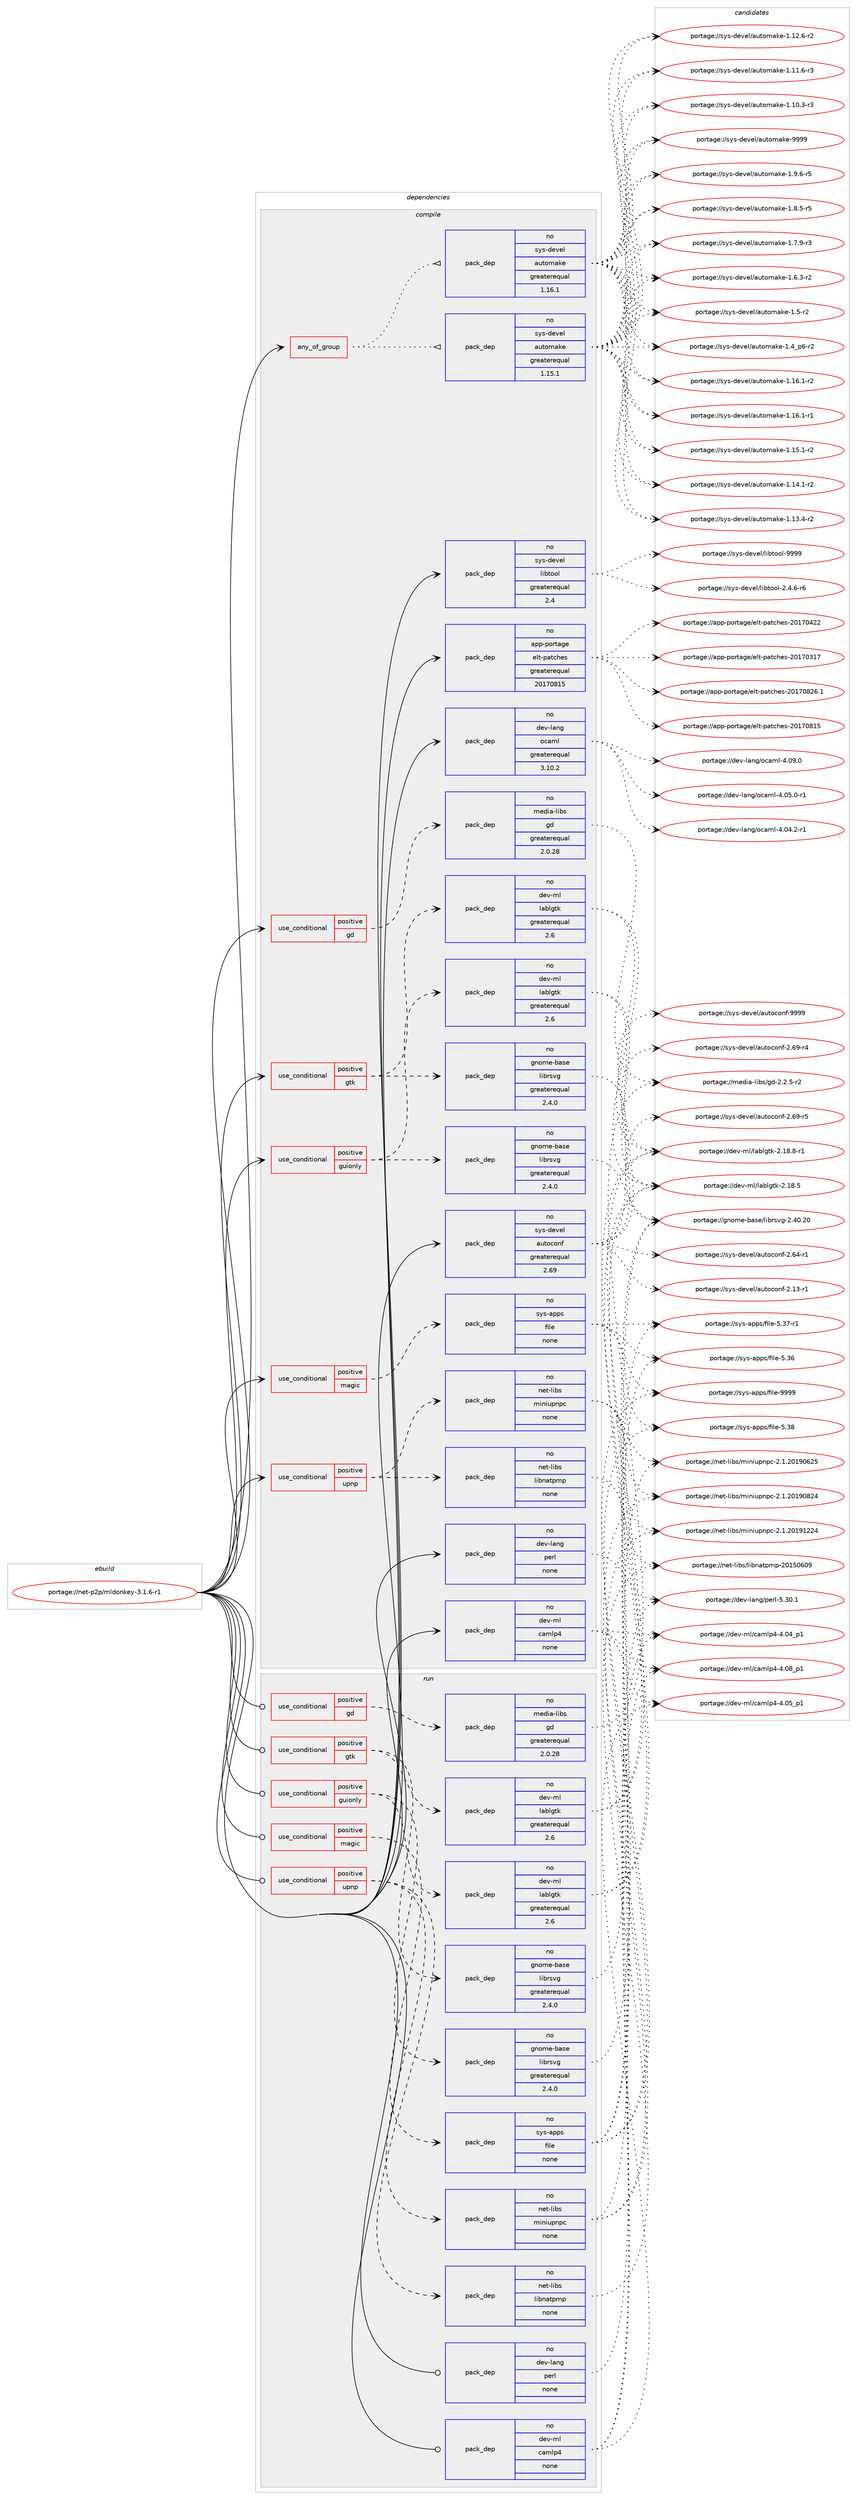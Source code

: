 digraph prolog {

# *************
# Graph options
# *************

newrank=true;
concentrate=true;
compound=true;
graph [rankdir=LR,fontname=Helvetica,fontsize=10,ranksep=1.5];#, ranksep=2.5, nodesep=0.2];
edge  [arrowhead=vee];
node  [fontname=Helvetica,fontsize=10];

# **********
# The ebuild
# **********

subgraph cluster_leftcol {
color=gray;
rank=same;
label=<<i>ebuild</i>>;
id [label="portage://net-p2p/mldonkey-3.1.6-r1", color=red, width=4, href="../net-p2p/mldonkey-3.1.6-r1.svg"];
}

# ****************
# The dependencies
# ****************

subgraph cluster_midcol {
color=gray;
label=<<i>dependencies</i>>;
subgraph cluster_compile {
fillcolor="#eeeeee";
style=filled;
label=<<i>compile</i>>;
subgraph any1827 {
dependency116496 [label=<<TABLE BORDER="0" CELLBORDER="1" CELLSPACING="0" CELLPADDING="4"><TR><TD CELLPADDING="10">any_of_group</TD></TR></TABLE>>, shape=none, color=red];subgraph pack90839 {
dependency116497 [label=<<TABLE BORDER="0" CELLBORDER="1" CELLSPACING="0" CELLPADDING="4" WIDTH="220"><TR><TD ROWSPAN="6" CELLPADDING="30">pack_dep</TD></TR><TR><TD WIDTH="110">no</TD></TR><TR><TD>sys-devel</TD></TR><TR><TD>automake</TD></TR><TR><TD>greaterequal</TD></TR><TR><TD>1.16.1</TD></TR></TABLE>>, shape=none, color=blue];
}
dependency116496:e -> dependency116497:w [weight=20,style="dotted",arrowhead="oinv"];
subgraph pack90840 {
dependency116498 [label=<<TABLE BORDER="0" CELLBORDER="1" CELLSPACING="0" CELLPADDING="4" WIDTH="220"><TR><TD ROWSPAN="6" CELLPADDING="30">pack_dep</TD></TR><TR><TD WIDTH="110">no</TD></TR><TR><TD>sys-devel</TD></TR><TR><TD>automake</TD></TR><TR><TD>greaterequal</TD></TR><TR><TD>1.15.1</TD></TR></TABLE>>, shape=none, color=blue];
}
dependency116496:e -> dependency116498:w [weight=20,style="dotted",arrowhead="oinv"];
}
id:e -> dependency116496:w [weight=20,style="solid",arrowhead="vee"];
subgraph cond23731 {
dependency116499 [label=<<TABLE BORDER="0" CELLBORDER="1" CELLSPACING="0" CELLPADDING="4"><TR><TD ROWSPAN="3" CELLPADDING="10">use_conditional</TD></TR><TR><TD>positive</TD></TR><TR><TD>gd</TD></TR></TABLE>>, shape=none, color=red];
subgraph pack90841 {
dependency116500 [label=<<TABLE BORDER="0" CELLBORDER="1" CELLSPACING="0" CELLPADDING="4" WIDTH="220"><TR><TD ROWSPAN="6" CELLPADDING="30">pack_dep</TD></TR><TR><TD WIDTH="110">no</TD></TR><TR><TD>media-libs</TD></TR><TR><TD>gd</TD></TR><TR><TD>greaterequal</TD></TR><TR><TD>2.0.28</TD></TR></TABLE>>, shape=none, color=blue];
}
dependency116499:e -> dependency116500:w [weight=20,style="dashed",arrowhead="vee"];
}
id:e -> dependency116499:w [weight=20,style="solid",arrowhead="vee"];
subgraph cond23732 {
dependency116501 [label=<<TABLE BORDER="0" CELLBORDER="1" CELLSPACING="0" CELLPADDING="4"><TR><TD ROWSPAN="3" CELLPADDING="10">use_conditional</TD></TR><TR><TD>positive</TD></TR><TR><TD>gtk</TD></TR></TABLE>>, shape=none, color=red];
subgraph pack90842 {
dependency116502 [label=<<TABLE BORDER="0" CELLBORDER="1" CELLSPACING="0" CELLPADDING="4" WIDTH="220"><TR><TD ROWSPAN="6" CELLPADDING="30">pack_dep</TD></TR><TR><TD WIDTH="110">no</TD></TR><TR><TD>gnome-base</TD></TR><TR><TD>librsvg</TD></TR><TR><TD>greaterequal</TD></TR><TR><TD>2.4.0</TD></TR></TABLE>>, shape=none, color=blue];
}
dependency116501:e -> dependency116502:w [weight=20,style="dashed",arrowhead="vee"];
subgraph pack90843 {
dependency116503 [label=<<TABLE BORDER="0" CELLBORDER="1" CELLSPACING="0" CELLPADDING="4" WIDTH="220"><TR><TD ROWSPAN="6" CELLPADDING="30">pack_dep</TD></TR><TR><TD WIDTH="110">no</TD></TR><TR><TD>dev-ml</TD></TR><TR><TD>lablgtk</TD></TR><TR><TD>greaterequal</TD></TR><TR><TD>2.6</TD></TR></TABLE>>, shape=none, color=blue];
}
dependency116501:e -> dependency116503:w [weight=20,style="dashed",arrowhead="vee"];
}
id:e -> dependency116501:w [weight=20,style="solid",arrowhead="vee"];
subgraph cond23733 {
dependency116504 [label=<<TABLE BORDER="0" CELLBORDER="1" CELLSPACING="0" CELLPADDING="4"><TR><TD ROWSPAN="3" CELLPADDING="10">use_conditional</TD></TR><TR><TD>positive</TD></TR><TR><TD>guionly</TD></TR></TABLE>>, shape=none, color=red];
subgraph pack90844 {
dependency116505 [label=<<TABLE BORDER="0" CELLBORDER="1" CELLSPACING="0" CELLPADDING="4" WIDTH="220"><TR><TD ROWSPAN="6" CELLPADDING="30">pack_dep</TD></TR><TR><TD WIDTH="110">no</TD></TR><TR><TD>gnome-base</TD></TR><TR><TD>librsvg</TD></TR><TR><TD>greaterequal</TD></TR><TR><TD>2.4.0</TD></TR></TABLE>>, shape=none, color=blue];
}
dependency116504:e -> dependency116505:w [weight=20,style="dashed",arrowhead="vee"];
subgraph pack90845 {
dependency116506 [label=<<TABLE BORDER="0" CELLBORDER="1" CELLSPACING="0" CELLPADDING="4" WIDTH="220"><TR><TD ROWSPAN="6" CELLPADDING="30">pack_dep</TD></TR><TR><TD WIDTH="110">no</TD></TR><TR><TD>dev-ml</TD></TR><TR><TD>lablgtk</TD></TR><TR><TD>greaterequal</TD></TR><TR><TD>2.6</TD></TR></TABLE>>, shape=none, color=blue];
}
dependency116504:e -> dependency116506:w [weight=20,style="dashed",arrowhead="vee"];
}
id:e -> dependency116504:w [weight=20,style="solid",arrowhead="vee"];
subgraph cond23734 {
dependency116507 [label=<<TABLE BORDER="0" CELLBORDER="1" CELLSPACING="0" CELLPADDING="4"><TR><TD ROWSPAN="3" CELLPADDING="10">use_conditional</TD></TR><TR><TD>positive</TD></TR><TR><TD>magic</TD></TR></TABLE>>, shape=none, color=red];
subgraph pack90846 {
dependency116508 [label=<<TABLE BORDER="0" CELLBORDER="1" CELLSPACING="0" CELLPADDING="4" WIDTH="220"><TR><TD ROWSPAN="6" CELLPADDING="30">pack_dep</TD></TR><TR><TD WIDTH="110">no</TD></TR><TR><TD>sys-apps</TD></TR><TR><TD>file</TD></TR><TR><TD>none</TD></TR><TR><TD></TD></TR></TABLE>>, shape=none, color=blue];
}
dependency116507:e -> dependency116508:w [weight=20,style="dashed",arrowhead="vee"];
}
id:e -> dependency116507:w [weight=20,style="solid",arrowhead="vee"];
subgraph cond23735 {
dependency116509 [label=<<TABLE BORDER="0" CELLBORDER="1" CELLSPACING="0" CELLPADDING="4"><TR><TD ROWSPAN="3" CELLPADDING="10">use_conditional</TD></TR><TR><TD>positive</TD></TR><TR><TD>upnp</TD></TR></TABLE>>, shape=none, color=red];
subgraph pack90847 {
dependency116510 [label=<<TABLE BORDER="0" CELLBORDER="1" CELLSPACING="0" CELLPADDING="4" WIDTH="220"><TR><TD ROWSPAN="6" CELLPADDING="30">pack_dep</TD></TR><TR><TD WIDTH="110">no</TD></TR><TR><TD>net-libs</TD></TR><TR><TD>miniupnpc</TD></TR><TR><TD>none</TD></TR><TR><TD></TD></TR></TABLE>>, shape=none, color=blue];
}
dependency116509:e -> dependency116510:w [weight=20,style="dashed",arrowhead="vee"];
subgraph pack90848 {
dependency116511 [label=<<TABLE BORDER="0" CELLBORDER="1" CELLSPACING="0" CELLPADDING="4" WIDTH="220"><TR><TD ROWSPAN="6" CELLPADDING="30">pack_dep</TD></TR><TR><TD WIDTH="110">no</TD></TR><TR><TD>net-libs</TD></TR><TR><TD>libnatpmp</TD></TR><TR><TD>none</TD></TR><TR><TD></TD></TR></TABLE>>, shape=none, color=blue];
}
dependency116509:e -> dependency116511:w [weight=20,style="dashed",arrowhead="vee"];
}
id:e -> dependency116509:w [weight=20,style="solid",arrowhead="vee"];
subgraph pack90849 {
dependency116512 [label=<<TABLE BORDER="0" CELLBORDER="1" CELLSPACING="0" CELLPADDING="4" WIDTH="220"><TR><TD ROWSPAN="6" CELLPADDING="30">pack_dep</TD></TR><TR><TD WIDTH="110">no</TD></TR><TR><TD>app-portage</TD></TR><TR><TD>elt-patches</TD></TR><TR><TD>greaterequal</TD></TR><TR><TD>20170815</TD></TR></TABLE>>, shape=none, color=blue];
}
id:e -> dependency116512:w [weight=20,style="solid",arrowhead="vee"];
subgraph pack90850 {
dependency116513 [label=<<TABLE BORDER="0" CELLBORDER="1" CELLSPACING="0" CELLPADDING="4" WIDTH="220"><TR><TD ROWSPAN="6" CELLPADDING="30">pack_dep</TD></TR><TR><TD WIDTH="110">no</TD></TR><TR><TD>dev-lang</TD></TR><TR><TD>ocaml</TD></TR><TR><TD>greaterequal</TD></TR><TR><TD>3.10.2</TD></TR></TABLE>>, shape=none, color=blue];
}
id:e -> dependency116513:w [weight=20,style="solid",arrowhead="vee"];
subgraph pack90851 {
dependency116514 [label=<<TABLE BORDER="0" CELLBORDER="1" CELLSPACING="0" CELLPADDING="4" WIDTH="220"><TR><TD ROWSPAN="6" CELLPADDING="30">pack_dep</TD></TR><TR><TD WIDTH="110">no</TD></TR><TR><TD>dev-lang</TD></TR><TR><TD>perl</TD></TR><TR><TD>none</TD></TR><TR><TD></TD></TR></TABLE>>, shape=none, color=blue];
}
id:e -> dependency116514:w [weight=20,style="solid",arrowhead="vee"];
subgraph pack90852 {
dependency116515 [label=<<TABLE BORDER="0" CELLBORDER="1" CELLSPACING="0" CELLPADDING="4" WIDTH="220"><TR><TD ROWSPAN="6" CELLPADDING="30">pack_dep</TD></TR><TR><TD WIDTH="110">no</TD></TR><TR><TD>dev-ml</TD></TR><TR><TD>camlp4</TD></TR><TR><TD>none</TD></TR><TR><TD></TD></TR></TABLE>>, shape=none, color=blue];
}
id:e -> dependency116515:w [weight=20,style="solid",arrowhead="vee"];
subgraph pack90853 {
dependency116516 [label=<<TABLE BORDER="0" CELLBORDER="1" CELLSPACING="0" CELLPADDING="4" WIDTH="220"><TR><TD ROWSPAN="6" CELLPADDING="30">pack_dep</TD></TR><TR><TD WIDTH="110">no</TD></TR><TR><TD>sys-devel</TD></TR><TR><TD>autoconf</TD></TR><TR><TD>greaterequal</TD></TR><TR><TD>2.69</TD></TR></TABLE>>, shape=none, color=blue];
}
id:e -> dependency116516:w [weight=20,style="solid",arrowhead="vee"];
subgraph pack90854 {
dependency116517 [label=<<TABLE BORDER="0" CELLBORDER="1" CELLSPACING="0" CELLPADDING="4" WIDTH="220"><TR><TD ROWSPAN="6" CELLPADDING="30">pack_dep</TD></TR><TR><TD WIDTH="110">no</TD></TR><TR><TD>sys-devel</TD></TR><TR><TD>libtool</TD></TR><TR><TD>greaterequal</TD></TR><TR><TD>2.4</TD></TR></TABLE>>, shape=none, color=blue];
}
id:e -> dependency116517:w [weight=20,style="solid",arrowhead="vee"];
}
subgraph cluster_compileandrun {
fillcolor="#eeeeee";
style=filled;
label=<<i>compile and run</i>>;
}
subgraph cluster_run {
fillcolor="#eeeeee";
style=filled;
label=<<i>run</i>>;
subgraph cond23736 {
dependency116518 [label=<<TABLE BORDER="0" CELLBORDER="1" CELLSPACING="0" CELLPADDING="4"><TR><TD ROWSPAN="3" CELLPADDING="10">use_conditional</TD></TR><TR><TD>positive</TD></TR><TR><TD>gd</TD></TR></TABLE>>, shape=none, color=red];
subgraph pack90855 {
dependency116519 [label=<<TABLE BORDER="0" CELLBORDER="1" CELLSPACING="0" CELLPADDING="4" WIDTH="220"><TR><TD ROWSPAN="6" CELLPADDING="30">pack_dep</TD></TR><TR><TD WIDTH="110">no</TD></TR><TR><TD>media-libs</TD></TR><TR><TD>gd</TD></TR><TR><TD>greaterequal</TD></TR><TR><TD>2.0.28</TD></TR></TABLE>>, shape=none, color=blue];
}
dependency116518:e -> dependency116519:w [weight=20,style="dashed",arrowhead="vee"];
}
id:e -> dependency116518:w [weight=20,style="solid",arrowhead="odot"];
subgraph cond23737 {
dependency116520 [label=<<TABLE BORDER="0" CELLBORDER="1" CELLSPACING="0" CELLPADDING="4"><TR><TD ROWSPAN="3" CELLPADDING="10">use_conditional</TD></TR><TR><TD>positive</TD></TR><TR><TD>gtk</TD></TR></TABLE>>, shape=none, color=red];
subgraph pack90856 {
dependency116521 [label=<<TABLE BORDER="0" CELLBORDER="1" CELLSPACING="0" CELLPADDING="4" WIDTH="220"><TR><TD ROWSPAN="6" CELLPADDING="30">pack_dep</TD></TR><TR><TD WIDTH="110">no</TD></TR><TR><TD>gnome-base</TD></TR><TR><TD>librsvg</TD></TR><TR><TD>greaterequal</TD></TR><TR><TD>2.4.0</TD></TR></TABLE>>, shape=none, color=blue];
}
dependency116520:e -> dependency116521:w [weight=20,style="dashed",arrowhead="vee"];
subgraph pack90857 {
dependency116522 [label=<<TABLE BORDER="0" CELLBORDER="1" CELLSPACING="0" CELLPADDING="4" WIDTH="220"><TR><TD ROWSPAN="6" CELLPADDING="30">pack_dep</TD></TR><TR><TD WIDTH="110">no</TD></TR><TR><TD>dev-ml</TD></TR><TR><TD>lablgtk</TD></TR><TR><TD>greaterequal</TD></TR><TR><TD>2.6</TD></TR></TABLE>>, shape=none, color=blue];
}
dependency116520:e -> dependency116522:w [weight=20,style="dashed",arrowhead="vee"];
}
id:e -> dependency116520:w [weight=20,style="solid",arrowhead="odot"];
subgraph cond23738 {
dependency116523 [label=<<TABLE BORDER="0" CELLBORDER="1" CELLSPACING="0" CELLPADDING="4"><TR><TD ROWSPAN="3" CELLPADDING="10">use_conditional</TD></TR><TR><TD>positive</TD></TR><TR><TD>guionly</TD></TR></TABLE>>, shape=none, color=red];
subgraph pack90858 {
dependency116524 [label=<<TABLE BORDER="0" CELLBORDER="1" CELLSPACING="0" CELLPADDING="4" WIDTH="220"><TR><TD ROWSPAN="6" CELLPADDING="30">pack_dep</TD></TR><TR><TD WIDTH="110">no</TD></TR><TR><TD>gnome-base</TD></TR><TR><TD>librsvg</TD></TR><TR><TD>greaterequal</TD></TR><TR><TD>2.4.0</TD></TR></TABLE>>, shape=none, color=blue];
}
dependency116523:e -> dependency116524:w [weight=20,style="dashed",arrowhead="vee"];
subgraph pack90859 {
dependency116525 [label=<<TABLE BORDER="0" CELLBORDER="1" CELLSPACING="0" CELLPADDING="4" WIDTH="220"><TR><TD ROWSPAN="6" CELLPADDING="30">pack_dep</TD></TR><TR><TD WIDTH="110">no</TD></TR><TR><TD>dev-ml</TD></TR><TR><TD>lablgtk</TD></TR><TR><TD>greaterequal</TD></TR><TR><TD>2.6</TD></TR></TABLE>>, shape=none, color=blue];
}
dependency116523:e -> dependency116525:w [weight=20,style="dashed",arrowhead="vee"];
}
id:e -> dependency116523:w [weight=20,style="solid",arrowhead="odot"];
subgraph cond23739 {
dependency116526 [label=<<TABLE BORDER="0" CELLBORDER="1" CELLSPACING="0" CELLPADDING="4"><TR><TD ROWSPAN="3" CELLPADDING="10">use_conditional</TD></TR><TR><TD>positive</TD></TR><TR><TD>magic</TD></TR></TABLE>>, shape=none, color=red];
subgraph pack90860 {
dependency116527 [label=<<TABLE BORDER="0" CELLBORDER="1" CELLSPACING="0" CELLPADDING="4" WIDTH="220"><TR><TD ROWSPAN="6" CELLPADDING="30">pack_dep</TD></TR><TR><TD WIDTH="110">no</TD></TR><TR><TD>sys-apps</TD></TR><TR><TD>file</TD></TR><TR><TD>none</TD></TR><TR><TD></TD></TR></TABLE>>, shape=none, color=blue];
}
dependency116526:e -> dependency116527:w [weight=20,style="dashed",arrowhead="vee"];
}
id:e -> dependency116526:w [weight=20,style="solid",arrowhead="odot"];
subgraph cond23740 {
dependency116528 [label=<<TABLE BORDER="0" CELLBORDER="1" CELLSPACING="0" CELLPADDING="4"><TR><TD ROWSPAN="3" CELLPADDING="10">use_conditional</TD></TR><TR><TD>positive</TD></TR><TR><TD>upnp</TD></TR></TABLE>>, shape=none, color=red];
subgraph pack90861 {
dependency116529 [label=<<TABLE BORDER="0" CELLBORDER="1" CELLSPACING="0" CELLPADDING="4" WIDTH="220"><TR><TD ROWSPAN="6" CELLPADDING="30">pack_dep</TD></TR><TR><TD WIDTH="110">no</TD></TR><TR><TD>net-libs</TD></TR><TR><TD>miniupnpc</TD></TR><TR><TD>none</TD></TR><TR><TD></TD></TR></TABLE>>, shape=none, color=blue];
}
dependency116528:e -> dependency116529:w [weight=20,style="dashed",arrowhead="vee"];
subgraph pack90862 {
dependency116530 [label=<<TABLE BORDER="0" CELLBORDER="1" CELLSPACING="0" CELLPADDING="4" WIDTH="220"><TR><TD ROWSPAN="6" CELLPADDING="30">pack_dep</TD></TR><TR><TD WIDTH="110">no</TD></TR><TR><TD>net-libs</TD></TR><TR><TD>libnatpmp</TD></TR><TR><TD>none</TD></TR><TR><TD></TD></TR></TABLE>>, shape=none, color=blue];
}
dependency116528:e -> dependency116530:w [weight=20,style="dashed",arrowhead="vee"];
}
id:e -> dependency116528:w [weight=20,style="solid",arrowhead="odot"];
subgraph pack90863 {
dependency116531 [label=<<TABLE BORDER="0" CELLBORDER="1" CELLSPACING="0" CELLPADDING="4" WIDTH="220"><TR><TD ROWSPAN="6" CELLPADDING="30">pack_dep</TD></TR><TR><TD WIDTH="110">no</TD></TR><TR><TD>dev-lang</TD></TR><TR><TD>perl</TD></TR><TR><TD>none</TD></TR><TR><TD></TD></TR></TABLE>>, shape=none, color=blue];
}
id:e -> dependency116531:w [weight=20,style="solid",arrowhead="odot"];
subgraph pack90864 {
dependency116532 [label=<<TABLE BORDER="0" CELLBORDER="1" CELLSPACING="0" CELLPADDING="4" WIDTH="220"><TR><TD ROWSPAN="6" CELLPADDING="30">pack_dep</TD></TR><TR><TD WIDTH="110">no</TD></TR><TR><TD>dev-ml</TD></TR><TR><TD>camlp4</TD></TR><TR><TD>none</TD></TR><TR><TD></TD></TR></TABLE>>, shape=none, color=blue];
}
id:e -> dependency116532:w [weight=20,style="solid",arrowhead="odot"];
}
}

# **************
# The candidates
# **************

subgraph cluster_choices {
rank=same;
color=gray;
label=<<i>candidates</i>>;

subgraph choice90839 {
color=black;
nodesep=1;
choice115121115451001011181011084797117116111109971071014557575757 [label="portage://sys-devel/automake-9999", color=red, width=4,href="../sys-devel/automake-9999.svg"];
choice115121115451001011181011084797117116111109971071014549465746544511453 [label="portage://sys-devel/automake-1.9.6-r5", color=red, width=4,href="../sys-devel/automake-1.9.6-r5.svg"];
choice115121115451001011181011084797117116111109971071014549465646534511453 [label="portage://sys-devel/automake-1.8.5-r5", color=red, width=4,href="../sys-devel/automake-1.8.5-r5.svg"];
choice115121115451001011181011084797117116111109971071014549465546574511451 [label="portage://sys-devel/automake-1.7.9-r3", color=red, width=4,href="../sys-devel/automake-1.7.9-r3.svg"];
choice115121115451001011181011084797117116111109971071014549465446514511450 [label="portage://sys-devel/automake-1.6.3-r2", color=red, width=4,href="../sys-devel/automake-1.6.3-r2.svg"];
choice11512111545100101118101108479711711611110997107101454946534511450 [label="portage://sys-devel/automake-1.5-r2", color=red, width=4,href="../sys-devel/automake-1.5-r2.svg"];
choice115121115451001011181011084797117116111109971071014549465295112544511450 [label="portage://sys-devel/automake-1.4_p6-r2", color=red, width=4,href="../sys-devel/automake-1.4_p6-r2.svg"];
choice11512111545100101118101108479711711611110997107101454946495446494511450 [label="portage://sys-devel/automake-1.16.1-r2", color=red, width=4,href="../sys-devel/automake-1.16.1-r2.svg"];
choice11512111545100101118101108479711711611110997107101454946495446494511449 [label="portage://sys-devel/automake-1.16.1-r1", color=red, width=4,href="../sys-devel/automake-1.16.1-r1.svg"];
choice11512111545100101118101108479711711611110997107101454946495346494511450 [label="portage://sys-devel/automake-1.15.1-r2", color=red, width=4,href="../sys-devel/automake-1.15.1-r2.svg"];
choice11512111545100101118101108479711711611110997107101454946495246494511450 [label="portage://sys-devel/automake-1.14.1-r2", color=red, width=4,href="../sys-devel/automake-1.14.1-r2.svg"];
choice11512111545100101118101108479711711611110997107101454946495146524511450 [label="portage://sys-devel/automake-1.13.4-r2", color=red, width=4,href="../sys-devel/automake-1.13.4-r2.svg"];
choice11512111545100101118101108479711711611110997107101454946495046544511450 [label="portage://sys-devel/automake-1.12.6-r2", color=red, width=4,href="../sys-devel/automake-1.12.6-r2.svg"];
choice11512111545100101118101108479711711611110997107101454946494946544511451 [label="portage://sys-devel/automake-1.11.6-r3", color=red, width=4,href="../sys-devel/automake-1.11.6-r3.svg"];
choice11512111545100101118101108479711711611110997107101454946494846514511451 [label="portage://sys-devel/automake-1.10.3-r3", color=red, width=4,href="../sys-devel/automake-1.10.3-r3.svg"];
dependency116497:e -> choice115121115451001011181011084797117116111109971071014557575757:w [style=dotted,weight="100"];
dependency116497:e -> choice115121115451001011181011084797117116111109971071014549465746544511453:w [style=dotted,weight="100"];
dependency116497:e -> choice115121115451001011181011084797117116111109971071014549465646534511453:w [style=dotted,weight="100"];
dependency116497:e -> choice115121115451001011181011084797117116111109971071014549465546574511451:w [style=dotted,weight="100"];
dependency116497:e -> choice115121115451001011181011084797117116111109971071014549465446514511450:w [style=dotted,weight="100"];
dependency116497:e -> choice11512111545100101118101108479711711611110997107101454946534511450:w [style=dotted,weight="100"];
dependency116497:e -> choice115121115451001011181011084797117116111109971071014549465295112544511450:w [style=dotted,weight="100"];
dependency116497:e -> choice11512111545100101118101108479711711611110997107101454946495446494511450:w [style=dotted,weight="100"];
dependency116497:e -> choice11512111545100101118101108479711711611110997107101454946495446494511449:w [style=dotted,weight="100"];
dependency116497:e -> choice11512111545100101118101108479711711611110997107101454946495346494511450:w [style=dotted,weight="100"];
dependency116497:e -> choice11512111545100101118101108479711711611110997107101454946495246494511450:w [style=dotted,weight="100"];
dependency116497:e -> choice11512111545100101118101108479711711611110997107101454946495146524511450:w [style=dotted,weight="100"];
dependency116497:e -> choice11512111545100101118101108479711711611110997107101454946495046544511450:w [style=dotted,weight="100"];
dependency116497:e -> choice11512111545100101118101108479711711611110997107101454946494946544511451:w [style=dotted,weight="100"];
dependency116497:e -> choice11512111545100101118101108479711711611110997107101454946494846514511451:w [style=dotted,weight="100"];
}
subgraph choice90840 {
color=black;
nodesep=1;
choice115121115451001011181011084797117116111109971071014557575757 [label="portage://sys-devel/automake-9999", color=red, width=4,href="../sys-devel/automake-9999.svg"];
choice115121115451001011181011084797117116111109971071014549465746544511453 [label="portage://sys-devel/automake-1.9.6-r5", color=red, width=4,href="../sys-devel/automake-1.9.6-r5.svg"];
choice115121115451001011181011084797117116111109971071014549465646534511453 [label="portage://sys-devel/automake-1.8.5-r5", color=red, width=4,href="../sys-devel/automake-1.8.5-r5.svg"];
choice115121115451001011181011084797117116111109971071014549465546574511451 [label="portage://sys-devel/automake-1.7.9-r3", color=red, width=4,href="../sys-devel/automake-1.7.9-r3.svg"];
choice115121115451001011181011084797117116111109971071014549465446514511450 [label="portage://sys-devel/automake-1.6.3-r2", color=red, width=4,href="../sys-devel/automake-1.6.3-r2.svg"];
choice11512111545100101118101108479711711611110997107101454946534511450 [label="portage://sys-devel/automake-1.5-r2", color=red, width=4,href="../sys-devel/automake-1.5-r2.svg"];
choice115121115451001011181011084797117116111109971071014549465295112544511450 [label="portage://sys-devel/automake-1.4_p6-r2", color=red, width=4,href="../sys-devel/automake-1.4_p6-r2.svg"];
choice11512111545100101118101108479711711611110997107101454946495446494511450 [label="portage://sys-devel/automake-1.16.1-r2", color=red, width=4,href="../sys-devel/automake-1.16.1-r2.svg"];
choice11512111545100101118101108479711711611110997107101454946495446494511449 [label="portage://sys-devel/automake-1.16.1-r1", color=red, width=4,href="../sys-devel/automake-1.16.1-r1.svg"];
choice11512111545100101118101108479711711611110997107101454946495346494511450 [label="portage://sys-devel/automake-1.15.1-r2", color=red, width=4,href="../sys-devel/automake-1.15.1-r2.svg"];
choice11512111545100101118101108479711711611110997107101454946495246494511450 [label="portage://sys-devel/automake-1.14.1-r2", color=red, width=4,href="../sys-devel/automake-1.14.1-r2.svg"];
choice11512111545100101118101108479711711611110997107101454946495146524511450 [label="portage://sys-devel/automake-1.13.4-r2", color=red, width=4,href="../sys-devel/automake-1.13.4-r2.svg"];
choice11512111545100101118101108479711711611110997107101454946495046544511450 [label="portage://sys-devel/automake-1.12.6-r2", color=red, width=4,href="../sys-devel/automake-1.12.6-r2.svg"];
choice11512111545100101118101108479711711611110997107101454946494946544511451 [label="portage://sys-devel/automake-1.11.6-r3", color=red, width=4,href="../sys-devel/automake-1.11.6-r3.svg"];
choice11512111545100101118101108479711711611110997107101454946494846514511451 [label="portage://sys-devel/automake-1.10.3-r3", color=red, width=4,href="../sys-devel/automake-1.10.3-r3.svg"];
dependency116498:e -> choice115121115451001011181011084797117116111109971071014557575757:w [style=dotted,weight="100"];
dependency116498:e -> choice115121115451001011181011084797117116111109971071014549465746544511453:w [style=dotted,weight="100"];
dependency116498:e -> choice115121115451001011181011084797117116111109971071014549465646534511453:w [style=dotted,weight="100"];
dependency116498:e -> choice115121115451001011181011084797117116111109971071014549465546574511451:w [style=dotted,weight="100"];
dependency116498:e -> choice115121115451001011181011084797117116111109971071014549465446514511450:w [style=dotted,weight="100"];
dependency116498:e -> choice11512111545100101118101108479711711611110997107101454946534511450:w [style=dotted,weight="100"];
dependency116498:e -> choice115121115451001011181011084797117116111109971071014549465295112544511450:w [style=dotted,weight="100"];
dependency116498:e -> choice11512111545100101118101108479711711611110997107101454946495446494511450:w [style=dotted,weight="100"];
dependency116498:e -> choice11512111545100101118101108479711711611110997107101454946495446494511449:w [style=dotted,weight="100"];
dependency116498:e -> choice11512111545100101118101108479711711611110997107101454946495346494511450:w [style=dotted,weight="100"];
dependency116498:e -> choice11512111545100101118101108479711711611110997107101454946495246494511450:w [style=dotted,weight="100"];
dependency116498:e -> choice11512111545100101118101108479711711611110997107101454946495146524511450:w [style=dotted,weight="100"];
dependency116498:e -> choice11512111545100101118101108479711711611110997107101454946495046544511450:w [style=dotted,weight="100"];
dependency116498:e -> choice11512111545100101118101108479711711611110997107101454946494946544511451:w [style=dotted,weight="100"];
dependency116498:e -> choice11512111545100101118101108479711711611110997107101454946494846514511451:w [style=dotted,weight="100"];
}
subgraph choice90841 {
color=black;
nodesep=1;
choice109101100105974510810598115471031004550465046534511450 [label="portage://media-libs/gd-2.2.5-r2", color=red, width=4,href="../media-libs/gd-2.2.5-r2.svg"];
dependency116500:e -> choice109101100105974510810598115471031004550465046534511450:w [style=dotted,weight="100"];
}
subgraph choice90842 {
color=black;
nodesep=1;
choice10311011110910145989711510147108105981141151181034550465248465048 [label="portage://gnome-base/librsvg-2.40.20", color=red, width=4,href="../gnome-base/librsvg-2.40.20.svg"];
dependency116502:e -> choice10311011110910145989711510147108105981141151181034550465248465048:w [style=dotted,weight="100"];
}
subgraph choice90843 {
color=black;
nodesep=1;
choice10010111845109108471089798108103116107455046495646564511449 [label="portage://dev-ml/lablgtk-2.18.8-r1", color=red, width=4,href="../dev-ml/lablgtk-2.18.8-r1.svg"];
choice1001011184510910847108979810810311610745504649564653 [label="portage://dev-ml/lablgtk-2.18.5", color=red, width=4,href="../dev-ml/lablgtk-2.18.5.svg"];
dependency116503:e -> choice10010111845109108471089798108103116107455046495646564511449:w [style=dotted,weight="100"];
dependency116503:e -> choice1001011184510910847108979810810311610745504649564653:w [style=dotted,weight="100"];
}
subgraph choice90844 {
color=black;
nodesep=1;
choice10311011110910145989711510147108105981141151181034550465248465048 [label="portage://gnome-base/librsvg-2.40.20", color=red, width=4,href="../gnome-base/librsvg-2.40.20.svg"];
dependency116505:e -> choice10311011110910145989711510147108105981141151181034550465248465048:w [style=dotted,weight="100"];
}
subgraph choice90845 {
color=black;
nodesep=1;
choice10010111845109108471089798108103116107455046495646564511449 [label="portage://dev-ml/lablgtk-2.18.8-r1", color=red, width=4,href="../dev-ml/lablgtk-2.18.8-r1.svg"];
choice1001011184510910847108979810810311610745504649564653 [label="portage://dev-ml/lablgtk-2.18.5", color=red, width=4,href="../dev-ml/lablgtk-2.18.5.svg"];
dependency116506:e -> choice10010111845109108471089798108103116107455046495646564511449:w [style=dotted,weight="100"];
dependency116506:e -> choice1001011184510910847108979810810311610745504649564653:w [style=dotted,weight="100"];
}
subgraph choice90846 {
color=black;
nodesep=1;
choice1151211154597112112115471021051081014557575757 [label="portage://sys-apps/file-9999", color=red, width=4,href="../sys-apps/file-9999.svg"];
choice1151211154597112112115471021051081014553465156 [label="portage://sys-apps/file-5.38", color=red, width=4,href="../sys-apps/file-5.38.svg"];
choice11512111545971121121154710210510810145534651554511449 [label="portage://sys-apps/file-5.37-r1", color=red, width=4,href="../sys-apps/file-5.37-r1.svg"];
choice1151211154597112112115471021051081014553465154 [label="portage://sys-apps/file-5.36", color=red, width=4,href="../sys-apps/file-5.36.svg"];
dependency116508:e -> choice1151211154597112112115471021051081014557575757:w [style=dotted,weight="100"];
dependency116508:e -> choice1151211154597112112115471021051081014553465156:w [style=dotted,weight="100"];
dependency116508:e -> choice11512111545971121121154710210510810145534651554511449:w [style=dotted,weight="100"];
dependency116508:e -> choice1151211154597112112115471021051081014553465154:w [style=dotted,weight="100"];
}
subgraph choice90847 {
color=black;
nodesep=1;
choice1101011164510810598115471091051101051171121101129945504649465048495749505052 [label="portage://net-libs/miniupnpc-2.1.20191224", color=red, width=4,href="../net-libs/miniupnpc-2.1.20191224.svg"];
choice1101011164510810598115471091051101051171121101129945504649465048495748565052 [label="portage://net-libs/miniupnpc-2.1.20190824", color=red, width=4,href="../net-libs/miniupnpc-2.1.20190824.svg"];
choice1101011164510810598115471091051101051171121101129945504649465048495748545053 [label="portage://net-libs/miniupnpc-2.1.20190625", color=red, width=4,href="../net-libs/miniupnpc-2.1.20190625.svg"];
dependency116510:e -> choice1101011164510810598115471091051101051171121101129945504649465048495749505052:w [style=dotted,weight="100"];
dependency116510:e -> choice1101011164510810598115471091051101051171121101129945504649465048495748565052:w [style=dotted,weight="100"];
dependency116510:e -> choice1101011164510810598115471091051101051171121101129945504649465048495748545053:w [style=dotted,weight="100"];
}
subgraph choice90848 {
color=black;
nodesep=1;
choice1101011164510810598115471081059811097116112109112455048495348544857 [label="portage://net-libs/libnatpmp-20150609", color=red, width=4,href="../net-libs/libnatpmp-20150609.svg"];
dependency116511:e -> choice1101011164510810598115471081059811097116112109112455048495348544857:w [style=dotted,weight="100"];
}
subgraph choice90849 {
color=black;
nodesep=1;
choice971121124511211111411697103101471011081164511297116991041011154550484955485650544649 [label="portage://app-portage/elt-patches-20170826.1", color=red, width=4,href="../app-portage/elt-patches-20170826.1.svg"];
choice97112112451121111141169710310147101108116451129711699104101115455048495548564953 [label="portage://app-portage/elt-patches-20170815", color=red, width=4,href="../app-portage/elt-patches-20170815.svg"];
choice97112112451121111141169710310147101108116451129711699104101115455048495548525050 [label="portage://app-portage/elt-patches-20170422", color=red, width=4,href="../app-portage/elt-patches-20170422.svg"];
choice97112112451121111141169710310147101108116451129711699104101115455048495548514955 [label="portage://app-portage/elt-patches-20170317", color=red, width=4,href="../app-portage/elt-patches-20170317.svg"];
dependency116512:e -> choice971121124511211111411697103101471011081164511297116991041011154550484955485650544649:w [style=dotted,weight="100"];
dependency116512:e -> choice97112112451121111141169710310147101108116451129711699104101115455048495548564953:w [style=dotted,weight="100"];
dependency116512:e -> choice97112112451121111141169710310147101108116451129711699104101115455048495548525050:w [style=dotted,weight="100"];
dependency116512:e -> choice97112112451121111141169710310147101108116451129711699104101115455048495548514955:w [style=dotted,weight="100"];
}
subgraph choice90850 {
color=black;
nodesep=1;
choice100101118451089711010347111999710910845524648574648 [label="portage://dev-lang/ocaml-4.09.0", color=red, width=4,href="../dev-lang/ocaml-4.09.0.svg"];
choice1001011184510897110103471119997109108455246485346484511449 [label="portage://dev-lang/ocaml-4.05.0-r1", color=red, width=4,href="../dev-lang/ocaml-4.05.0-r1.svg"];
choice1001011184510897110103471119997109108455246485246504511449 [label="portage://dev-lang/ocaml-4.04.2-r1", color=red, width=4,href="../dev-lang/ocaml-4.04.2-r1.svg"];
dependency116513:e -> choice100101118451089711010347111999710910845524648574648:w [style=dotted,weight="100"];
dependency116513:e -> choice1001011184510897110103471119997109108455246485346484511449:w [style=dotted,weight="100"];
dependency116513:e -> choice1001011184510897110103471119997109108455246485246504511449:w [style=dotted,weight="100"];
}
subgraph choice90851 {
color=black;
nodesep=1;
choice10010111845108971101034711210111410845534651484649 [label="portage://dev-lang/perl-5.30.1", color=red, width=4,href="../dev-lang/perl-5.30.1.svg"];
dependency116514:e -> choice10010111845108971101034711210111410845534651484649:w [style=dotted,weight="100"];
}
subgraph choice90852 {
color=black;
nodesep=1;
choice100101118451091084799971091081125245524648569511249 [label="portage://dev-ml/camlp4-4.08_p1", color=red, width=4,href="../dev-ml/camlp4-4.08_p1.svg"];
choice100101118451091084799971091081125245524648539511249 [label="portage://dev-ml/camlp4-4.05_p1", color=red, width=4,href="../dev-ml/camlp4-4.05_p1.svg"];
choice100101118451091084799971091081125245524648529511249 [label="portage://dev-ml/camlp4-4.04_p1", color=red, width=4,href="../dev-ml/camlp4-4.04_p1.svg"];
dependency116515:e -> choice100101118451091084799971091081125245524648569511249:w [style=dotted,weight="100"];
dependency116515:e -> choice100101118451091084799971091081125245524648539511249:w [style=dotted,weight="100"];
dependency116515:e -> choice100101118451091084799971091081125245524648529511249:w [style=dotted,weight="100"];
}
subgraph choice90853 {
color=black;
nodesep=1;
choice115121115451001011181011084797117116111991111101024557575757 [label="portage://sys-devel/autoconf-9999", color=red, width=4,href="../sys-devel/autoconf-9999.svg"];
choice1151211154510010111810110847971171161119911111010245504654574511453 [label="portage://sys-devel/autoconf-2.69-r5", color=red, width=4,href="../sys-devel/autoconf-2.69-r5.svg"];
choice1151211154510010111810110847971171161119911111010245504654574511452 [label="portage://sys-devel/autoconf-2.69-r4", color=red, width=4,href="../sys-devel/autoconf-2.69-r4.svg"];
choice1151211154510010111810110847971171161119911111010245504654524511449 [label="portage://sys-devel/autoconf-2.64-r1", color=red, width=4,href="../sys-devel/autoconf-2.64-r1.svg"];
choice1151211154510010111810110847971171161119911111010245504649514511449 [label="portage://sys-devel/autoconf-2.13-r1", color=red, width=4,href="../sys-devel/autoconf-2.13-r1.svg"];
dependency116516:e -> choice115121115451001011181011084797117116111991111101024557575757:w [style=dotted,weight="100"];
dependency116516:e -> choice1151211154510010111810110847971171161119911111010245504654574511453:w [style=dotted,weight="100"];
dependency116516:e -> choice1151211154510010111810110847971171161119911111010245504654574511452:w [style=dotted,weight="100"];
dependency116516:e -> choice1151211154510010111810110847971171161119911111010245504654524511449:w [style=dotted,weight="100"];
dependency116516:e -> choice1151211154510010111810110847971171161119911111010245504649514511449:w [style=dotted,weight="100"];
}
subgraph choice90854 {
color=black;
nodesep=1;
choice1151211154510010111810110847108105981161111111084557575757 [label="portage://sys-devel/libtool-9999", color=red, width=4,href="../sys-devel/libtool-9999.svg"];
choice1151211154510010111810110847108105981161111111084550465246544511454 [label="portage://sys-devel/libtool-2.4.6-r6", color=red, width=4,href="../sys-devel/libtool-2.4.6-r6.svg"];
dependency116517:e -> choice1151211154510010111810110847108105981161111111084557575757:w [style=dotted,weight="100"];
dependency116517:e -> choice1151211154510010111810110847108105981161111111084550465246544511454:w [style=dotted,weight="100"];
}
subgraph choice90855 {
color=black;
nodesep=1;
choice109101100105974510810598115471031004550465046534511450 [label="portage://media-libs/gd-2.2.5-r2", color=red, width=4,href="../media-libs/gd-2.2.5-r2.svg"];
dependency116519:e -> choice109101100105974510810598115471031004550465046534511450:w [style=dotted,weight="100"];
}
subgraph choice90856 {
color=black;
nodesep=1;
choice10311011110910145989711510147108105981141151181034550465248465048 [label="portage://gnome-base/librsvg-2.40.20", color=red, width=4,href="../gnome-base/librsvg-2.40.20.svg"];
dependency116521:e -> choice10311011110910145989711510147108105981141151181034550465248465048:w [style=dotted,weight="100"];
}
subgraph choice90857 {
color=black;
nodesep=1;
choice10010111845109108471089798108103116107455046495646564511449 [label="portage://dev-ml/lablgtk-2.18.8-r1", color=red, width=4,href="../dev-ml/lablgtk-2.18.8-r1.svg"];
choice1001011184510910847108979810810311610745504649564653 [label="portage://dev-ml/lablgtk-2.18.5", color=red, width=4,href="../dev-ml/lablgtk-2.18.5.svg"];
dependency116522:e -> choice10010111845109108471089798108103116107455046495646564511449:w [style=dotted,weight="100"];
dependency116522:e -> choice1001011184510910847108979810810311610745504649564653:w [style=dotted,weight="100"];
}
subgraph choice90858 {
color=black;
nodesep=1;
choice10311011110910145989711510147108105981141151181034550465248465048 [label="portage://gnome-base/librsvg-2.40.20", color=red, width=4,href="../gnome-base/librsvg-2.40.20.svg"];
dependency116524:e -> choice10311011110910145989711510147108105981141151181034550465248465048:w [style=dotted,weight="100"];
}
subgraph choice90859 {
color=black;
nodesep=1;
choice10010111845109108471089798108103116107455046495646564511449 [label="portage://dev-ml/lablgtk-2.18.8-r1", color=red, width=4,href="../dev-ml/lablgtk-2.18.8-r1.svg"];
choice1001011184510910847108979810810311610745504649564653 [label="portage://dev-ml/lablgtk-2.18.5", color=red, width=4,href="../dev-ml/lablgtk-2.18.5.svg"];
dependency116525:e -> choice10010111845109108471089798108103116107455046495646564511449:w [style=dotted,weight="100"];
dependency116525:e -> choice1001011184510910847108979810810311610745504649564653:w [style=dotted,weight="100"];
}
subgraph choice90860 {
color=black;
nodesep=1;
choice1151211154597112112115471021051081014557575757 [label="portage://sys-apps/file-9999", color=red, width=4,href="../sys-apps/file-9999.svg"];
choice1151211154597112112115471021051081014553465156 [label="portage://sys-apps/file-5.38", color=red, width=4,href="../sys-apps/file-5.38.svg"];
choice11512111545971121121154710210510810145534651554511449 [label="portage://sys-apps/file-5.37-r1", color=red, width=4,href="../sys-apps/file-5.37-r1.svg"];
choice1151211154597112112115471021051081014553465154 [label="portage://sys-apps/file-5.36", color=red, width=4,href="../sys-apps/file-5.36.svg"];
dependency116527:e -> choice1151211154597112112115471021051081014557575757:w [style=dotted,weight="100"];
dependency116527:e -> choice1151211154597112112115471021051081014553465156:w [style=dotted,weight="100"];
dependency116527:e -> choice11512111545971121121154710210510810145534651554511449:w [style=dotted,weight="100"];
dependency116527:e -> choice1151211154597112112115471021051081014553465154:w [style=dotted,weight="100"];
}
subgraph choice90861 {
color=black;
nodesep=1;
choice1101011164510810598115471091051101051171121101129945504649465048495749505052 [label="portage://net-libs/miniupnpc-2.1.20191224", color=red, width=4,href="../net-libs/miniupnpc-2.1.20191224.svg"];
choice1101011164510810598115471091051101051171121101129945504649465048495748565052 [label="portage://net-libs/miniupnpc-2.1.20190824", color=red, width=4,href="../net-libs/miniupnpc-2.1.20190824.svg"];
choice1101011164510810598115471091051101051171121101129945504649465048495748545053 [label="portage://net-libs/miniupnpc-2.1.20190625", color=red, width=4,href="../net-libs/miniupnpc-2.1.20190625.svg"];
dependency116529:e -> choice1101011164510810598115471091051101051171121101129945504649465048495749505052:w [style=dotted,weight="100"];
dependency116529:e -> choice1101011164510810598115471091051101051171121101129945504649465048495748565052:w [style=dotted,weight="100"];
dependency116529:e -> choice1101011164510810598115471091051101051171121101129945504649465048495748545053:w [style=dotted,weight="100"];
}
subgraph choice90862 {
color=black;
nodesep=1;
choice1101011164510810598115471081059811097116112109112455048495348544857 [label="portage://net-libs/libnatpmp-20150609", color=red, width=4,href="../net-libs/libnatpmp-20150609.svg"];
dependency116530:e -> choice1101011164510810598115471081059811097116112109112455048495348544857:w [style=dotted,weight="100"];
}
subgraph choice90863 {
color=black;
nodesep=1;
choice10010111845108971101034711210111410845534651484649 [label="portage://dev-lang/perl-5.30.1", color=red, width=4,href="../dev-lang/perl-5.30.1.svg"];
dependency116531:e -> choice10010111845108971101034711210111410845534651484649:w [style=dotted,weight="100"];
}
subgraph choice90864 {
color=black;
nodesep=1;
choice100101118451091084799971091081125245524648569511249 [label="portage://dev-ml/camlp4-4.08_p1", color=red, width=4,href="../dev-ml/camlp4-4.08_p1.svg"];
choice100101118451091084799971091081125245524648539511249 [label="portage://dev-ml/camlp4-4.05_p1", color=red, width=4,href="../dev-ml/camlp4-4.05_p1.svg"];
choice100101118451091084799971091081125245524648529511249 [label="portage://dev-ml/camlp4-4.04_p1", color=red, width=4,href="../dev-ml/camlp4-4.04_p1.svg"];
dependency116532:e -> choice100101118451091084799971091081125245524648569511249:w [style=dotted,weight="100"];
dependency116532:e -> choice100101118451091084799971091081125245524648539511249:w [style=dotted,weight="100"];
dependency116532:e -> choice100101118451091084799971091081125245524648529511249:w [style=dotted,weight="100"];
}
}

}
